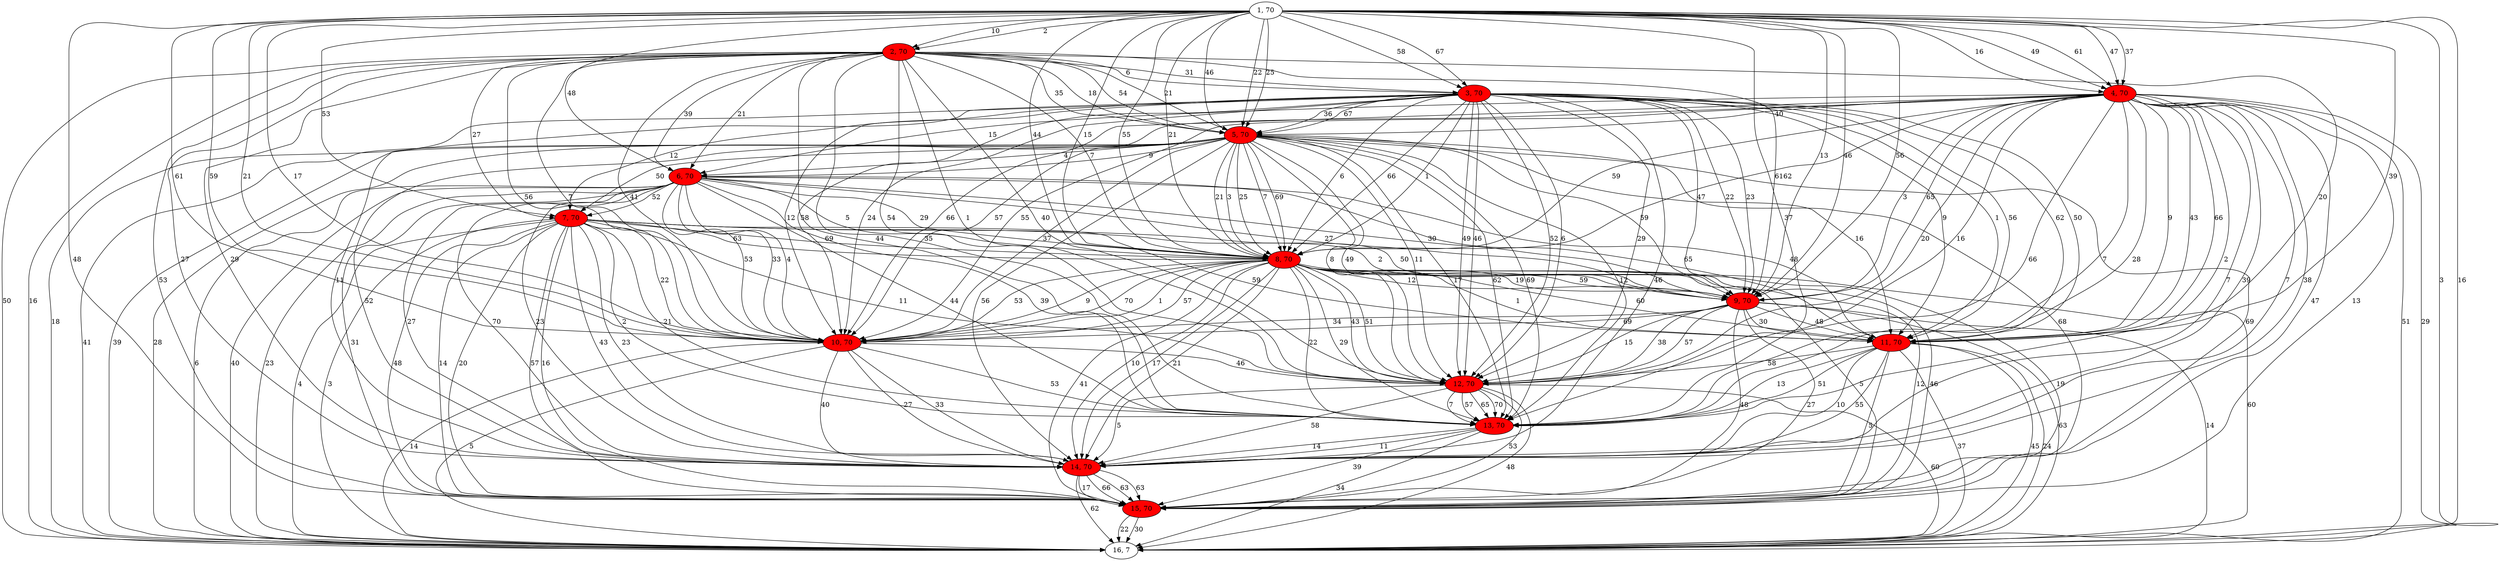 digraph G{
1[label="1, 70"]
2[label="2, 70"]
3[label="3, 70"]
4[label="4, 70"]
5[label="5, 70"]
6[label="6, 70"]
7[label="7, 70"]
8[label="8, 70"]
9[label="9, 70"]
10[label="10, 70"]
11[label="11, 70"]
12[label="12, 70"]
13[label="13, 70"]
14[label="14, 70"]
15[label="15, 70"]
16[label="16, 7"]
1->13[label="37"]
1->8[label="44"]
1->9[label="13"]
1->9[label="46"]
1->6[label="48"]
1->8[label="15"]
1->10[label="61"]
1->5[label="46"]
1->3[label="58"]
1->5[label="22"]
1->8[label="55"]
1->10[label="59"]
1->10[label="21"]
1->3[label="67"]
1->4[label="47"]
1->11[label="39"]
1->16[label="3"]
1->10[label="17"]
1->2[label="10"]
1->15[label="48"]
1->4[label="37"]
1->7[label="53"]
1->16[label="16"]
1->5[label="25"]
1->8[label="21"]
1->4[label="16"]
1->4[label="49"]
1->9[label="56"]
1->4[label="61"]
1->2[label="2"]
2[style = filled,fillcolor=red]
2->8[label="7"]
2->12[label="54"]
2->12[label="1"]
2->10[label="56"]
2->13[label="44"]
2->14[label="29"]
2->5[label="21"]
2->11[label="20"]
2->3[label="6"]
2->9[label="61"]
2->6[label="21"]
2->10[label="7"]
2->12[label="40"]
2->5[label="54"]
2->15[label="53"]
2->14[label="27"]
2->16[label="50"]
2->13[label="35"]
2->16[label="16"]
2->5[label="35"]
2->10[label="41"]
2->7[label="27"]
2->6[label="39"]
2->5[label="18"]
2->3[label="31"]
3[style = filled,fillcolor=red]
3->8[label="1"]
3->16[label="18"]
3->11[label="9"]
3->12[label="49"]
3->12[label="46"]
3->11[label="1"]
3->11[label="56"]
3->7[label="12"]
3->8[label="6"]
3->12[label="52"]
3->5[label="36"]
3->12[label="6"]
3->14[label="11"]
3->5[label="67"]
3->10[label="58"]
3->11[label="62"]
3->10[label="24"]
3->11[label="50"]
3->14[label="46"]
3->12[label="29"]
3->10[label="12"]
3->8[label="66"]
3->9[label="47"]
3->9[label="22"]
3->9[label="23"]
4[style = filled,fillcolor=red]
4->13[label="7"]
4->15[label="47"]
4->14[label="7"]
4->14[label="39"]
4->15[label="13"]
4->14[label="7"]
4->9[label="3"]
4->9[label="65"]
4->8[label="59"]
4->11[label="9"]
4->6[label="15"]
4->10[label="66"]
4->11[label="43"]
4->16[label="51"]
4->12[label="20"]
4->12[label="16"]
4->11[label="66"]
4->13[label="28"]
4->13[label="2"]
4->8[label="62"]
4->5[label="40"]
4->10[label="57"]
4->14[label="38"]
4->16[label="29"]
4->10[label="55"]
4->13[label="66"]
5[style = filled,fillcolor=red]
5->7[label="50"]
5->16[label="41"]
5->6[label="4"]
5->12[label="8"]
5->8[label="3"]
5->16[label="39"]
5->12[label="49"]
5->13[label="17"]
5->13[label="62"]
5->12[label="11"]
5->10[label="37"]
5->8[label="25"]
5->15[label="68"]
5->8[label="7"]
5->8[label="69"]
5->16[label="28"]
5->13[label="69"]
5->11[label="16"]
5->8[label="21"]
5->9[label="59"]
5->13[label="12"]
5->15[label="69"]
5->14[label="56"]
5->6[label="9"]
5->14[label="52"]
6[style = filled,fillcolor=red]
6->8[label="5"]
6->7[label="52"]
6->11[label="48"]
6->15[label="31"]
6->14[label="27"]
6->9[label="27"]
6->10[label="53"]
6->14[label="70"]
6->10[label="33"]
6->13[label="44"]
6->8[label="29"]
6->16[label="6"]
6->9[label="30"]
6->14[label="23"]
6->16[label="40"]
6->11[label="65"]
6->13[label="39"]
6->16[label="23"]
6->10[label="4"]
7[style = filled,fillcolor=red]
7->9[label="2"]
7->16[label="4"]
7->13[label="2"]
7->12[label="11"]
7->15[label="16"]
7->15[label="48"]
7->15[label="14"]
7->16[label="3"]
7->10[label="22"]
7->14[label="23"]
7->15[label="20"]
7->14[label="43"]
7->8[label="63"]
7->13[label="21"]
7->11[label="59"]
7->9[label="50"]
7->15[label="57"]
7->8[label="69"]
8[style = filled,fillcolor=red]
8->16[label="60"]
8->15[label="5"]
8->15[label="12"]
8->14[label="10"]
8->10[label="53"]
8->12[label="43"]
8->10[label="9"]
8->11[label="1"]
8->13[label="22"]
8->9[label="19"]
8->11[label="60"]
8->15[label="46"]
8->10[label="70"]
8->9[label="59"]
8->14[label="17"]
8->10[label="1"]
8->15[label="19"]
8->9[label="12"]
8->12[label="51"]
8->15[label="41"]
8->13[label="29"]
8->14[label="21"]
8->10[label="57"]
9[style = filled,fillcolor=red]
9->10[label="34"]
9->10[label="69"]
9->15[label="48"]
9->11[label="30"]
9->12[label="38"]
9->15[label="27"]
9->12[label="57"]
9->16[label="63"]
9->16[label="14"]
9->12[label="15"]
9->11[label="48"]
10[style = filled,fillcolor=red]
10->14[label="33"]
10->13[label="53"]
10->16[label="14"]
10->12[label="46"]
10->14[label="40"]
10->16[label="5"]
10->14[label="27"]
11[style = filled,fillcolor=red]
11->16[label="37"]
11->16[label="45"]
11->12[label="58"]
11->15[label="5"]
11->13[label="13"]
11->13[label="51"]
11->14[label="10"]
11->14[label="55"]
11->16[label="24"]
12[style = filled,fillcolor=red]
12->14[label="5"]
12->16[label="60"]
12->15[label="53"]
12->14[label="58"]
12->13[label="7"]
12->13[label="57"]
12->13[label="65"]
12->13[label="70"]
12->16[label="48"]
13[style = filled,fillcolor=red]
13->15[label="39"]
13->14[label="14"]
13->14[label="11"]
13->16[label="34"]
14[style = filled,fillcolor=red]
14->15[label="17"]
14->15[label="66"]
14->15[label="63"]
14->16[label="62"]
14->15[label="63"]
15[style = filled,fillcolor=red]
15->16[label="30"]
15->16[label="22"]
}
